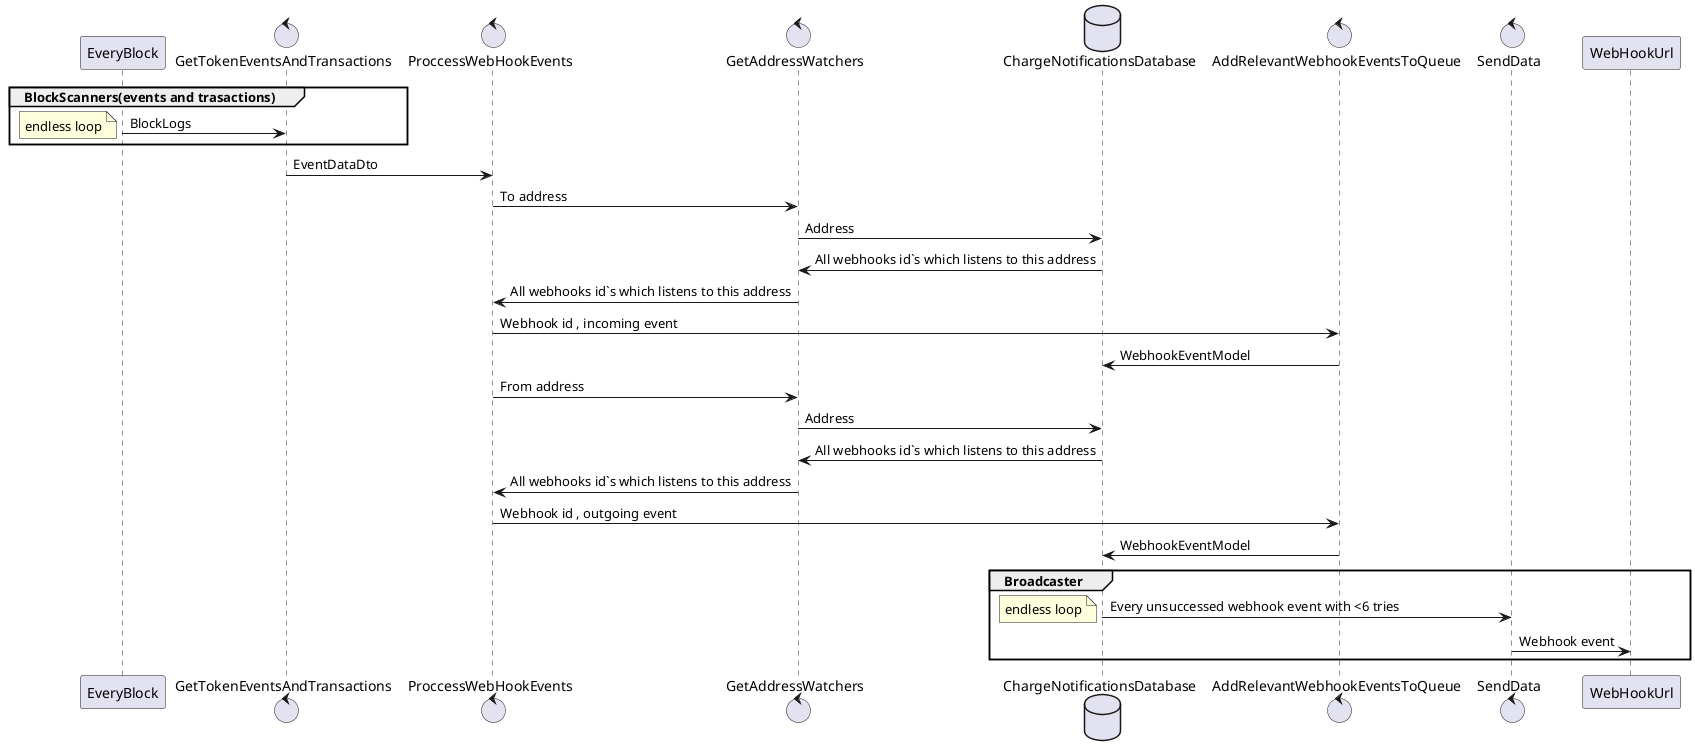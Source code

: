 @startuml
participant EveryBlock
control GetTokenEventsAndTransactions
control ProccessWebHookEvents
control GetAddressWatchers
database ChargeNotificationsDatabase
control AddRelevantWebhookEventsToQueue
control SendData
participant WebHookUrl

group BlockScanners(events and trasactions)
EveryBlock -> GetTokenEventsAndTransactions:BlockLogs
note top: endless loop
end
GetTokenEventsAndTransactions -> ProccessWebHookEvents:EventDataDto
ProccessWebHookEvents -> GetAddressWatchers:To address
GetAddressWatchers -> ChargeNotificationsDatabase:Address
ChargeNotificationsDatabase -> GetAddressWatchers:All webhooks id`s which listens to this address
GetAddressWatchers ->  ProccessWebHookEvents:All webhooks id`s which listens to this address
ProccessWebHookEvents->AddRelevantWebhookEventsToQueue:Webhook id , incoming event
AddRelevantWebhookEventsToQueue -> ChargeNotificationsDatabase:WebhookEventModel
ProccessWebHookEvents -> GetAddressWatchers:From address
GetAddressWatchers -> ChargeNotificationsDatabase:Address
ChargeNotificationsDatabase -> GetAddressWatchers:All webhooks id`s which listens to this address
GetAddressWatchers ->  ProccessWebHookEvents:All webhooks id`s which listens to this address
ProccessWebHookEvents->AddRelevantWebhookEventsToQueue:Webhook id , outgoing event  
AddRelevantWebhookEventsToQueue -> ChargeNotificationsDatabase:WebhookEventModel
group Broadcaster

ChargeNotificationsDatabase -> SendData :Every unsuccessed webhook event with <6 tries
note top: endless loop
SendData->WebHookUrl:Webhook event

end
@enduml
